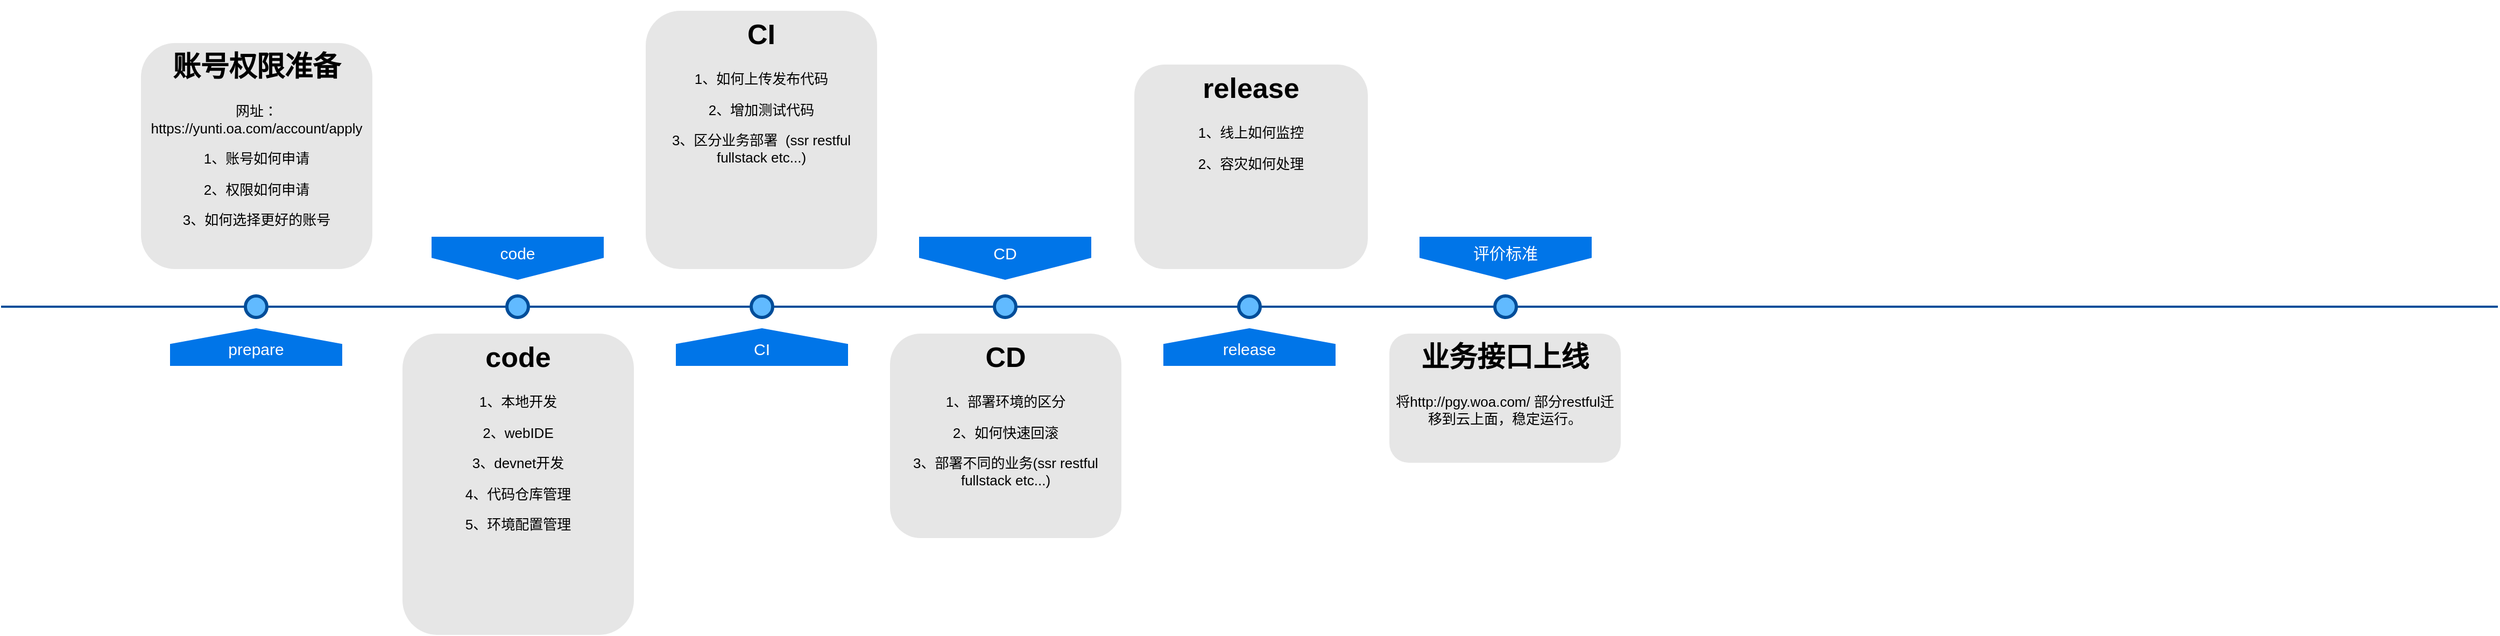 <mxfile version="14.4.2" type="github">
  <diagram name="Page-1" id="82e54ff1-d628-8f03-85c4-9753963a91cd">
    <mxGraphModel dx="3166" dy="1131" grid="1" gridSize="10" guides="1" tooltips="1" connect="1" arrows="1" fold="1" page="1" pageScale="1" pageWidth="1100" pageHeight="850" background="#ffffff" math="0" shadow="0">
      <root>
        <mxCell id="0" />
        <mxCell id="1" parent="0" />
        <mxCell id="4ec97bd9e5d20128-1" value="" style="line;strokeWidth=2;html=1;fillColor=none;fontSize=28;fontColor=#004D99;strokeColor=#004D99;" parent="1" vertex="1">
          <mxGeometry x="-280" y="400" width="1320" height="10" as="geometry" />
        </mxCell>
        <mxCell id="4ec97bd9e5d20128-5" value="code" style="shape=offPageConnector;whiteSpace=wrap;html=1;fillColor=#0075E8;fontSize=15;fontColor=#FFFFFF;size=0.509;verticalAlign=top;strokeColor=none;" parent="1" vertex="1">
          <mxGeometry x="120" y="340" width="160" height="40" as="geometry" />
        </mxCell>
        <mxCell id="4ec97bd9e5d20128-6" value="&lt;span&gt;CD&lt;/span&gt;" style="shape=offPageConnector;whiteSpace=wrap;html=1;fillColor=#0075E8;fontSize=15;fontColor=#FFFFFF;size=0.509;verticalAlign=top;strokeColor=none;" parent="1" vertex="1">
          <mxGeometry x="573" y="340" width="160" height="40" as="geometry" />
        </mxCell>
        <mxCell id="4ec97bd9e5d20128-7" value="&lt;span&gt;CI&lt;/span&gt;" style="shape=offPageConnector;whiteSpace=wrap;html=1;fillColor=#0075E8;fontSize=15;fontColor=#FFFFFF;size=0.418;flipV=1;verticalAlign=bottom;strokeColor=none;spacingBottom=4;" parent="1" vertex="1">
          <mxGeometry x="347" y="425" width="160" height="35" as="geometry" />
        </mxCell>
        <mxCell id="4ec97bd9e5d20128-8" value="&lt;span&gt;release&lt;/span&gt;" style="shape=offPageConnector;whiteSpace=wrap;html=1;fillColor=#0075E8;fontSize=15;fontColor=#FFFFFF;size=0.418;flipV=1;verticalAlign=bottom;strokeColor=none;spacingBottom=4;" parent="1" vertex="1">
          <mxGeometry x="800" y="425" width="160" height="35" as="geometry" />
        </mxCell>
        <mxCell id="4ec97bd9e5d20128-9" value="" style="ellipse;whiteSpace=wrap;html=1;fillColor=#61BAFF;fontSize=28;fontColor=#004D99;strokeWidth=3;strokeColor=#004D99;" parent="1" vertex="1">
          <mxGeometry x="190" y="395" width="20" height="20" as="geometry" />
        </mxCell>
        <mxCell id="4ec97bd9e5d20128-10" value="" style="ellipse;whiteSpace=wrap;html=1;fillColor=#61BAFF;fontSize=28;fontColor=#004D99;strokeWidth=3;strokeColor=#004D99;" parent="1" vertex="1">
          <mxGeometry x="417" y="395" width="20" height="20" as="geometry" />
        </mxCell>
        <mxCell id="4ec97bd9e5d20128-11" value="" style="ellipse;whiteSpace=wrap;html=1;fillColor=#61BAFF;fontSize=28;fontColor=#004D99;strokeWidth=3;strokeColor=#004D99;" parent="1" vertex="1">
          <mxGeometry x="643" y="395" width="20" height="20" as="geometry" />
        </mxCell>
        <mxCell id="4ec97bd9e5d20128-13" value="" style="ellipse;whiteSpace=wrap;html=1;fillColor=#61BAFF;fontSize=28;fontColor=#004D99;strokeWidth=3;strokeColor=#004D99;" parent="1" vertex="1">
          <mxGeometry x="870" y="395" width="20" height="20" as="geometry" />
        </mxCell>
        <mxCell id="4ec97bd9e5d20128-14" value="&lt;h1&gt;code&lt;/h1&gt;&lt;p&gt;1、本地开发&lt;/p&gt;&lt;p&gt;2、webIDE&lt;/p&gt;&lt;p&gt;3、devnet开发&lt;/p&gt;&lt;p&gt;4、代码仓库管理&lt;/p&gt;&lt;p&gt;5、环境配置管理&lt;/p&gt;" style="text;html=1;spacing=5;spacingTop=-20;whiteSpace=wrap;overflow=hidden;strokeColor=none;strokeWidth=3;fillColor=#E6E6E6;fontSize=13;fontColor=#000000;align=center;rounded=1;" parent="1" vertex="1">
          <mxGeometry x="93" y="430" width="215" height="280" as="geometry" />
        </mxCell>
        <mxCell id="4ec97bd9e5d20128-16" value="&lt;h1&gt;CI&lt;/h1&gt;&lt;p&gt;1、如何上传发布代码&lt;/p&gt;&lt;p&gt;2、增加测试代码&lt;/p&gt;&lt;p&gt;3、区分业务部署&amp;nbsp; (ssr restful fullstack etc...)&lt;/p&gt;" style="text;html=1;spacing=5;spacingTop=-20;whiteSpace=wrap;overflow=hidden;strokeColor=none;strokeWidth=3;fillColor=#E6E6E6;fontSize=13;fontColor=#000000;align=center;rounded=1;" parent="1" vertex="1">
          <mxGeometry x="319" y="130" width="215" height="240" as="geometry" />
        </mxCell>
        <mxCell id="4ec97bd9e5d20128-17" value="&lt;h1&gt;CD&lt;/h1&gt;&lt;p&gt;1、部署环境的区分&lt;/p&gt;&lt;p&gt;2、如何快速回滚&lt;/p&gt;&lt;p&gt;3、部署不同的业务(ssr restful fullstack etc...)&lt;/p&gt;&lt;p&gt;&lt;br&gt;&lt;/p&gt;" style="text;html=1;spacing=5;spacingTop=-20;whiteSpace=wrap;overflow=hidden;strokeColor=none;strokeWidth=3;fillColor=#E6E6E6;fontSize=13;fontColor=#000000;align=center;rounded=1;" parent="1" vertex="1">
          <mxGeometry x="546" y="430" width="215" height="190" as="geometry" />
        </mxCell>
        <mxCell id="4ec97bd9e5d20128-18" value="&lt;h1&gt;release&lt;/h1&gt;&lt;p&gt;1、线上如何监控&lt;/p&gt;&lt;p&gt;2、容灾如何处理&lt;/p&gt;&lt;p&gt;&lt;br&gt;&lt;/p&gt;" style="text;html=1;spacing=5;spacingTop=-20;whiteSpace=wrap;overflow=hidden;strokeColor=none;strokeWidth=3;fillColor=#E6E6E6;fontSize=13;fontColor=#000000;align=center;rounded=1;" parent="1" vertex="1">
          <mxGeometry x="773" y="180" width="217" height="190" as="geometry" />
        </mxCell>
        <mxCell id="X_Yz1UY8b-L480TFYzrk-5" value="" style="line;strokeWidth=2;html=1;fillColor=none;fontSize=28;fontColor=#004D99;strokeColor=#004D99;" vertex="1" parent="1">
          <mxGeometry x="1040" y="400" width="1000" height="10" as="geometry" />
        </mxCell>
        <mxCell id="X_Yz1UY8b-L480TFYzrk-6" value="评价标准" style="shape=offPageConnector;whiteSpace=wrap;html=1;fillColor=#0075E8;fontSize=15;fontColor=#FFFFFF;size=0.509;verticalAlign=top;strokeColor=none;" vertex="1" parent="1">
          <mxGeometry x="1038" y="340" width="160" height="40" as="geometry" />
        </mxCell>
        <mxCell id="X_Yz1UY8b-L480TFYzrk-7" value="" style="ellipse;whiteSpace=wrap;html=1;fillColor=#61BAFF;fontSize=28;fontColor=#004D99;strokeWidth=3;strokeColor=#004D99;" vertex="1" parent="1">
          <mxGeometry x="1108" y="395" width="20" height="20" as="geometry" />
        </mxCell>
        <mxCell id="X_Yz1UY8b-L480TFYzrk-8" value="&lt;h1&gt;业务接口上线&lt;/h1&gt;&lt;div&gt;将http://pgy.woa.com/ 部分restful迁移到云上面，稳定运行。&lt;/div&gt;" style="text;html=1;spacing=5;spacingTop=-20;whiteSpace=wrap;overflow=hidden;strokeColor=none;strokeWidth=3;fillColor=#E6E6E6;fontSize=13;fontColor=#000000;align=center;rounded=1;" vertex="1" parent="1">
          <mxGeometry x="1010" y="430" width="215" height="120" as="geometry" />
        </mxCell>
        <mxCell id="X_Yz1UY8b-L480TFYzrk-9" value="prepare" style="shape=offPageConnector;whiteSpace=wrap;html=1;fillColor=#0075E8;fontSize=15;fontColor=#FFFFFF;size=0.418;flipV=1;verticalAlign=bottom;strokeColor=none;spacingBottom=4;" vertex="1" parent="1">
          <mxGeometry x="-123" y="425" width="160" height="35" as="geometry" />
        </mxCell>
        <mxCell id="X_Yz1UY8b-L480TFYzrk-10" value="" style="ellipse;whiteSpace=wrap;html=1;fillColor=#61BAFF;fontSize=28;fontColor=#004D99;strokeWidth=3;strokeColor=#004D99;" vertex="1" parent="1">
          <mxGeometry x="-53" y="395" width="20" height="20" as="geometry" />
        </mxCell>
        <mxCell id="X_Yz1UY8b-L480TFYzrk-11" value="&lt;h1&gt;账号权限准备&lt;/h1&gt;&lt;p&gt;网址：https://yunti.oa.com/account/apply&lt;/p&gt;&lt;p&gt;1、账号如何申请&lt;/p&gt;&lt;p&gt;2、权限如何申请&lt;/p&gt;&lt;p&gt;3、如何选择更好的账号&lt;/p&gt;" style="text;html=1;spacing=5;spacingTop=-20;whiteSpace=wrap;overflow=hidden;strokeColor=none;strokeWidth=3;fillColor=#E6E6E6;fontSize=13;fontColor=#000000;align=center;rounded=1;" vertex="1" parent="1">
          <mxGeometry x="-150" y="160" width="215" height="210" as="geometry" />
        </mxCell>
      </root>
    </mxGraphModel>
  </diagram>
</mxfile>
